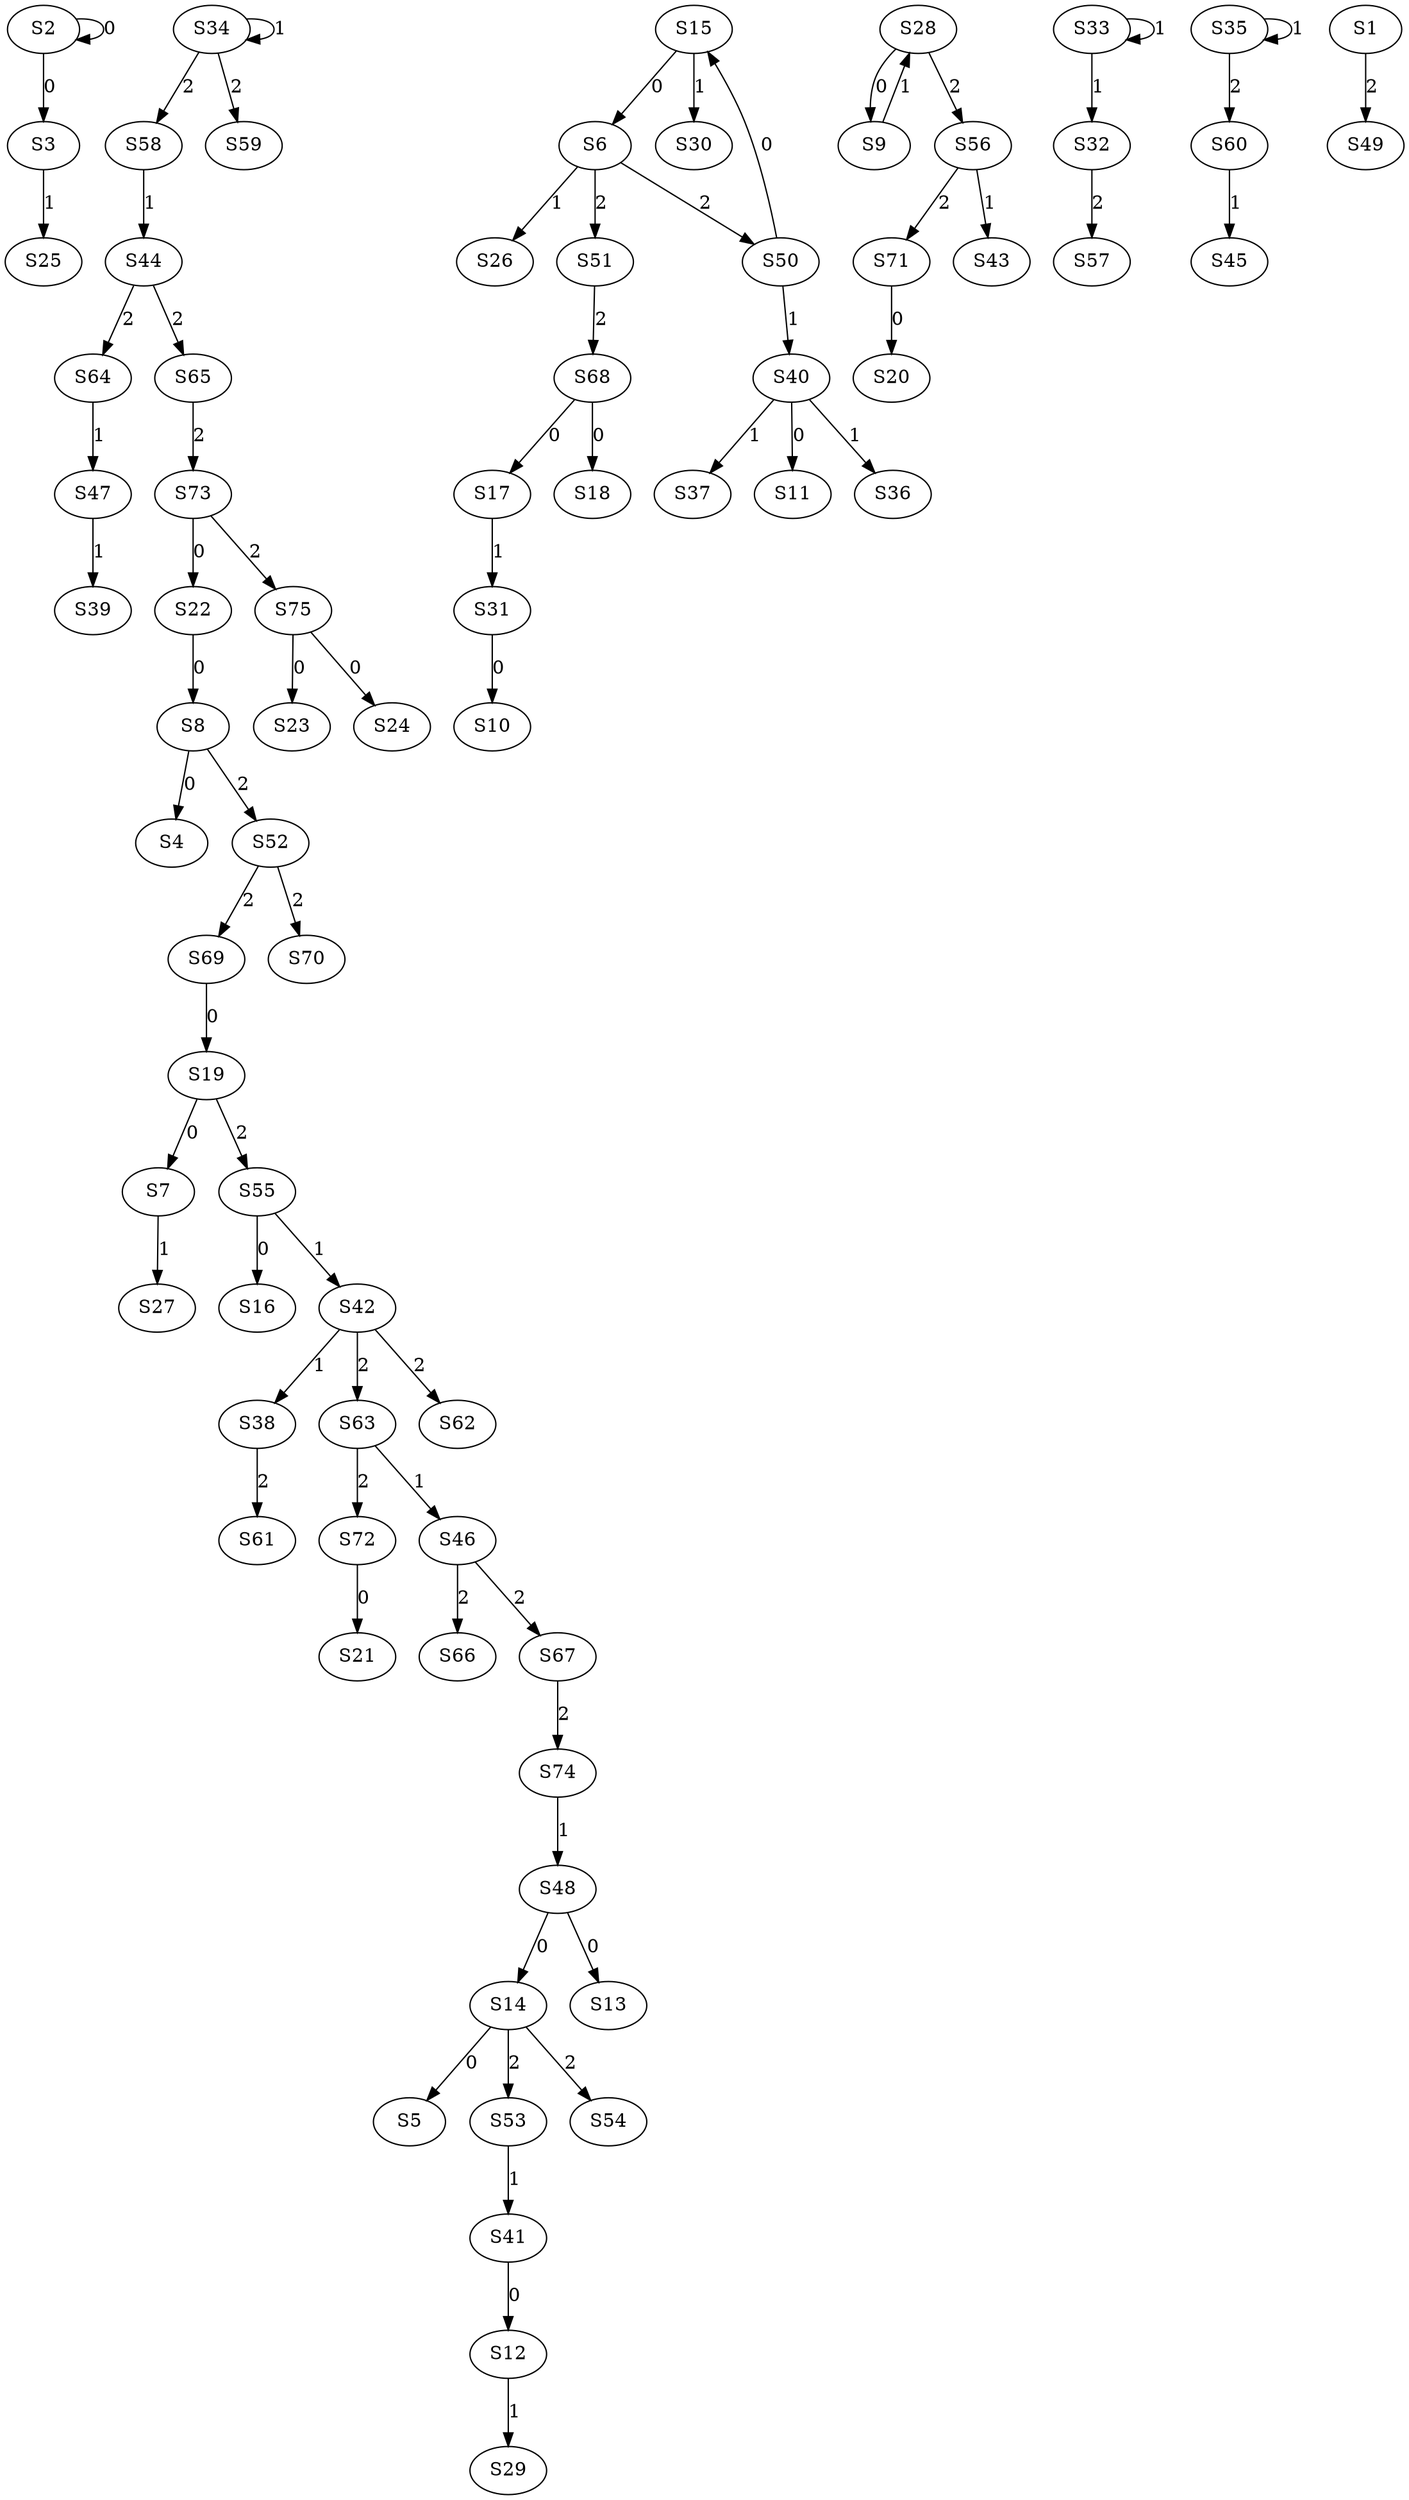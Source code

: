 strict digraph {
	S2 -> S2 [ label = 0 ];
	S2 -> S3 [ label = 0 ];
	S8 -> S4 [ label = 0 ];
	S14 -> S5 [ label = 0 ];
	S15 -> S6 [ label = 0 ];
	S19 -> S7 [ label = 0 ];
	S22 -> S8 [ label = 0 ];
	S28 -> S9 [ label = 0 ];
	S31 -> S10 [ label = 0 ];
	S40 -> S11 [ label = 0 ];
	S41 -> S12 [ label = 0 ];
	S48 -> S13 [ label = 0 ];
	S48 -> S14 [ label = 0 ];
	S50 -> S15 [ label = 0 ];
	S55 -> S16 [ label = 0 ];
	S68 -> S17 [ label = 0 ];
	S68 -> S18 [ label = 0 ];
	S69 -> S19 [ label = 0 ];
	S71 -> S20 [ label = 0 ];
	S72 -> S21 [ label = 0 ];
	S73 -> S22 [ label = 0 ];
	S75 -> S23 [ label = 0 ];
	S75 -> S24 [ label = 0 ];
	S3 -> S25 [ label = 1 ];
	S6 -> S26 [ label = 1 ];
	S7 -> S27 [ label = 1 ];
	S9 -> S28 [ label = 1 ];
	S12 -> S29 [ label = 1 ];
	S15 -> S30 [ label = 1 ];
	S17 -> S31 [ label = 1 ];
	S33 -> S32 [ label = 1 ];
	S33 -> S33 [ label = 1 ];
	S34 -> S34 [ label = 1 ];
	S35 -> S35 [ label = 1 ];
	S40 -> S36 [ label = 1 ];
	S40 -> S37 [ label = 1 ];
	S42 -> S38 [ label = 1 ];
	S47 -> S39 [ label = 1 ];
	S50 -> S40 [ label = 1 ];
	S53 -> S41 [ label = 1 ];
	S55 -> S42 [ label = 1 ];
	S56 -> S43 [ label = 1 ];
	S58 -> S44 [ label = 1 ];
	S60 -> S45 [ label = 1 ];
	S63 -> S46 [ label = 1 ];
	S64 -> S47 [ label = 1 ];
	S74 -> S48 [ label = 1 ];
	S1 -> S49 [ label = 2 ];
	S6 -> S50 [ label = 2 ];
	S6 -> S51 [ label = 2 ];
	S8 -> S52 [ label = 2 ];
	S14 -> S53 [ label = 2 ];
	S14 -> S54 [ label = 2 ];
	S19 -> S55 [ label = 2 ];
	S28 -> S56 [ label = 2 ];
	S32 -> S57 [ label = 2 ];
	S34 -> S58 [ label = 2 ];
	S34 -> S59 [ label = 2 ];
	S35 -> S60 [ label = 2 ];
	S38 -> S61 [ label = 2 ];
	S42 -> S62 [ label = 2 ];
	S42 -> S63 [ label = 2 ];
	S44 -> S64 [ label = 2 ];
	S44 -> S65 [ label = 2 ];
	S46 -> S66 [ label = 2 ];
	S46 -> S67 [ label = 2 ];
	S51 -> S68 [ label = 2 ];
	S52 -> S69 [ label = 2 ];
	S52 -> S70 [ label = 2 ];
	S56 -> S71 [ label = 2 ];
	S63 -> S72 [ label = 2 ];
	S65 -> S73 [ label = 2 ];
	S67 -> S74 [ label = 2 ];
	S73 -> S75 [ label = 2 ];
}